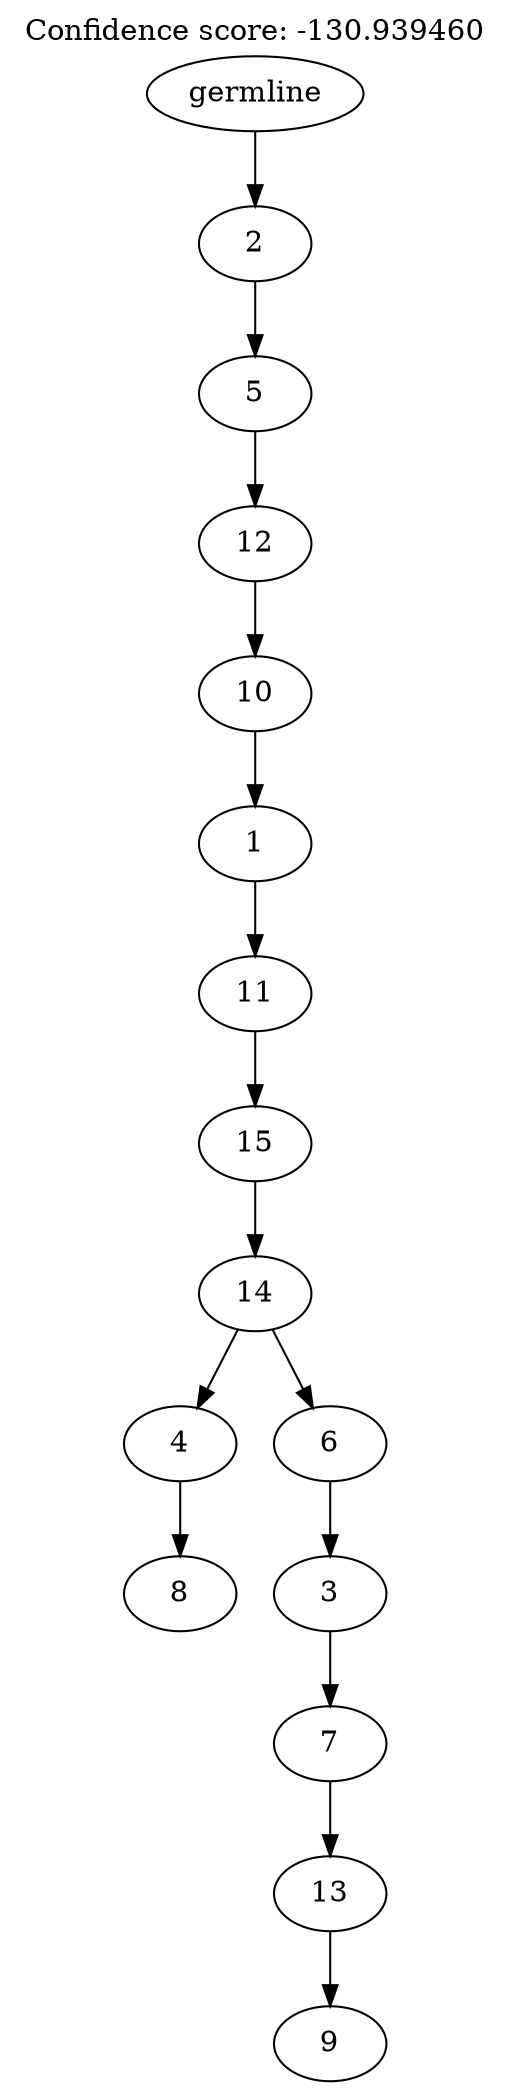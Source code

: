 digraph g {
	"14" -> "15";
	"15" [label="8"];
	"12" -> "13";
	"13" [label="9"];
	"11" -> "12";
	"12" [label="13"];
	"10" -> "11";
	"11" [label="7"];
	"9" -> "10";
	"10" [label="3"];
	"8" -> "9";
	"9" [label="6"];
	"8" -> "14";
	"14" [label="4"];
	"7" -> "8";
	"8" [label="14"];
	"6" -> "7";
	"7" [label="15"];
	"5" -> "6";
	"6" [label="11"];
	"4" -> "5";
	"5" [label="1"];
	"3" -> "4";
	"4" [label="10"];
	"2" -> "3";
	"3" [label="12"];
	"1" -> "2";
	"2" [label="5"];
	"0" -> "1";
	"1" [label="2"];
	"0" [label="germline"];
	labelloc="t";
	label="Confidence score: -130.939460";
}
